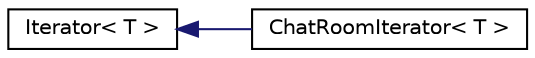 digraph "Graphical Class Hierarchy"
{
 // LATEX_PDF_SIZE
  edge [fontname="Helvetica",fontsize="10",labelfontname="Helvetica",labelfontsize="10"];
  node [fontname="Helvetica",fontsize="10",shape=record];
  rankdir="LR";
  Node0 [label="Iterator\< T \>",height=0.2,width=0.4,color="black", fillcolor="white", style="filled",URL="$classIterator.html",tooltip=" "];
  Node0 -> Node1 [dir="back",color="midnightblue",fontsize="10",style="solid",fontname="Helvetica"];
  Node1 [label="ChatRoomIterator\< T \>",height=0.2,width=0.4,color="black", fillcolor="white", style="filled",URL="$classChatRoomIterator.html",tooltip=" "];
}
